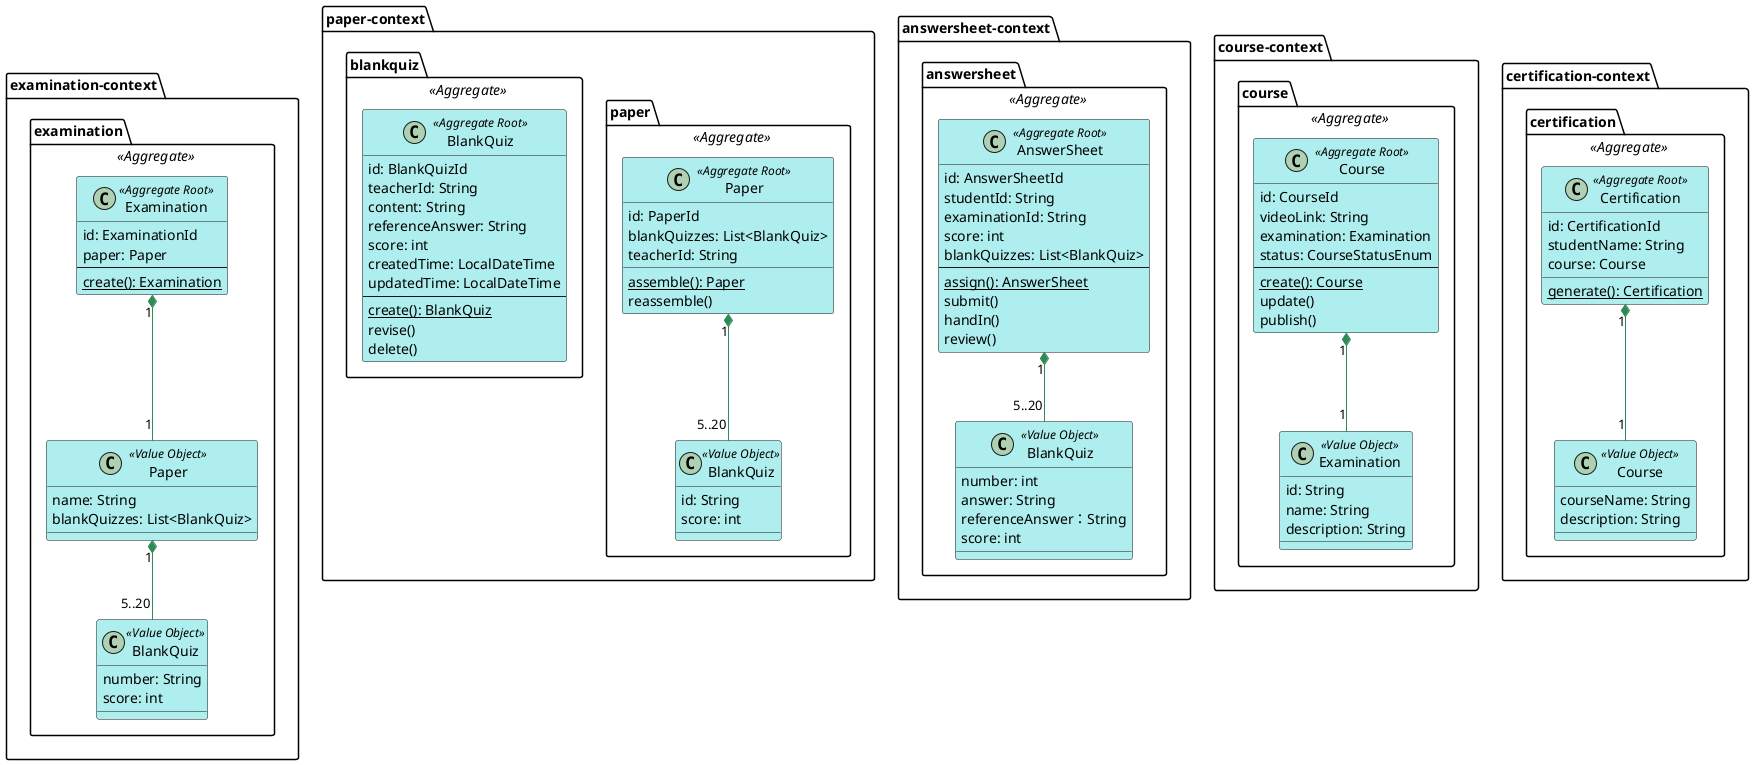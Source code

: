 @startuml
skinparam Shadowing false
skinparam class {
    BackgroundColor PaleTurquoise 
    ArrowColor SeaGreen
}

package examination-context {
    package examination <<Aggregate>> {
        class Examination <<Aggregate Root>> {
            id: ExaminationId
            paper: Paper
            --
            {static} create(): Examination
        }
        class "Paper" as ep <<Value Object>> {
            name: String
            blankQuizzes: List<BlankQuiz>
        }
        class "BlankQuiz" as ebq <<Value Object>> {
            number: String
            score: int
        }
        Examination "1" *-- "1" ep
        ep "1" *-- "5..20" ebq
    }
}

package paper-context {
    package paper <<Aggregate>> {
        class Paper <<Aggregate Root>> {
            id: PaperId
            blankQuizzes: List<BlankQuiz>
            teacherId: String
            {static} assemble(): Paper
            reassemble()
        }

        class "BlankQuiz" as pbq <<Value Object>> {
                    id: String
                    score: int
                }
        Paper "1" *-- "5..20" pbq
    }

    package blankquiz <<Aggregate>> {
            class BlankQuiz <<Aggregate Root>> {
                id: BlankQuizId
                teacherId: String
                content: String
                referenceAnswer: String
                score: int
                createdTime: LocalDateTime
                updatedTime: LocalDateTime
                --
                {static} create(): BlankQuiz
                revise()
                delete()
            }
        }
}

package answersheet-context {
    package answersheet <<Aggregate>> {
        class AnswerSheet <<Aggregate Root>> {
            id: AnswerSheetId
            studentId: String
            examinationId: String
            score: int
            blankQuizzes: List<BlankQuiz>
            --
            {static} assign(): AnswerSheet
            submit()
            handIn()
            review()
        }

        class "BlankQuiz" as ebb <<Value Object>> {
        number: int
        answer: String
        referenceAnswer：String
        score: int
        }


        AnswerSheet "1" *-- "5..20" ebb
    }
}

package course-context {
    package course <<Aggregate>> {
        class Course <<Aggregate Root>> {
            id: CourseId
            videoLink: String
            examination: Examination
            status: CourseStatusEnum
            --
            {static} create(): Course
            update()
            publish()
        }

        class "Examination" as ce <<Value Object>> {
            id: String
            name: String
            description: String
        }
        Course "1" *-- "1" ce
    }
}

package certification-context {
    package certification <<Aggregate>> {
        class Certification <<Aggregate Root>> {
            id: CertificationId
            studentName: String
            course: Course
            {static} generate(): Certification
        }
        class "Course" as cc <<Value Object>> {
            courseName: String
            description: String
        }
        Certification "1" *-- "1" cc
    }
}

@enduml
